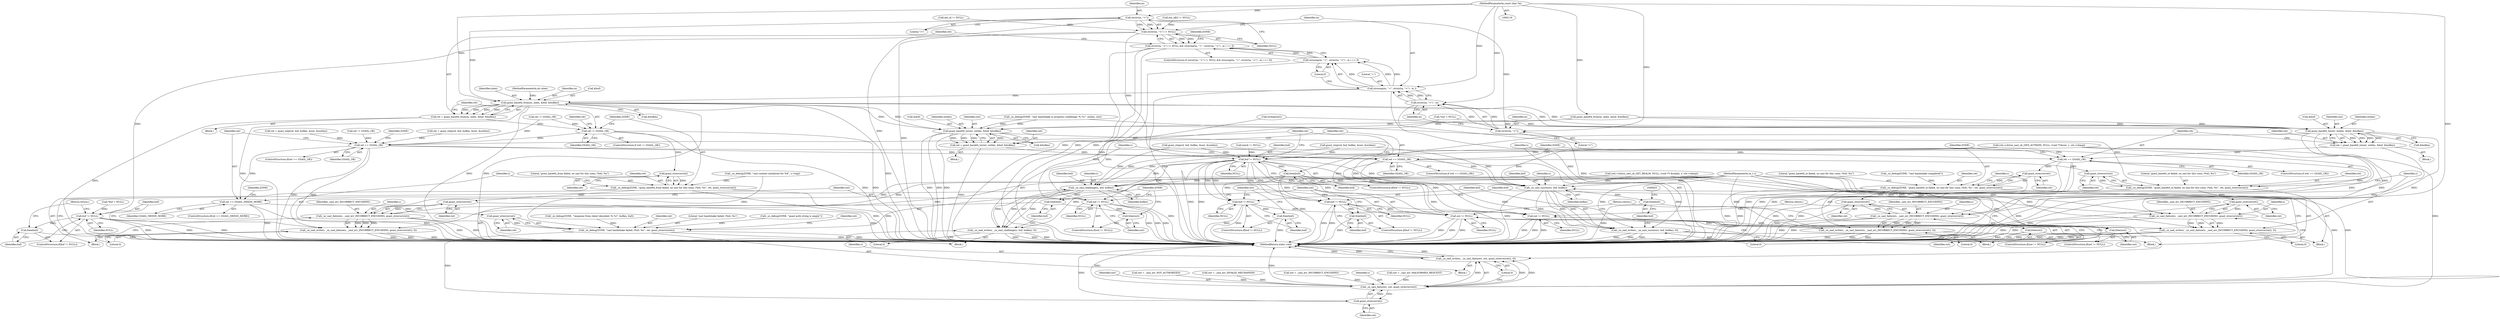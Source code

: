 digraph "0_jabberd2_8416ae54ecefa670534f27a31db71d048b9c7f16_0@API" {
"1000443" [label="(Call,strstr(in, \"<\"))"];
"1000124" [label="(MethodParameterIn,const char *in)"];
"1000442" [label="(Call,strstr(in, \"<\") != NULL)"];
"1000441" [label="(Call,strstr(in, \"<\") != NULL && strncmp(in, \"=\", strstr(in, \"<\") - in ) == 0)"];
"1000500" [label="(Call,buf != NULL)"];
"1000503" [label="(Call,free(buf))"];
"1000586" [label="(Call,buf != NULL)"];
"1000589" [label="(Call,free(buf))"];
"1000615" [label="(Call,_sx_sasl_success(s, buf, buflen))"];
"1000613" [label="(Call,_sx_nad_write(s, _sx_sasl_success(s, buf, buflen), 0))"];
"1000620" [label="(Call,free(buf))"];
"1000667" [label="(Call,buf != NULL)"];
"1000670" [label="(Call,free(buf))"];
"1000673" [label="(Call,out != NULL)"];
"1000676" [label="(Call,free(out))"];
"1000705" [label="(Call,_sx_sasl_challenge(s, buf, buflen))"];
"1000703" [label="(Call,_sx_nad_write(s, _sx_sasl_challenge(s, buf, buflen), 0))"];
"1000710" [label="(Call,free(buf))"];
"1000729" [label="(Call,buf != NULL)"];
"1000732" [label="(Call,free(buf))"];
"1000735" [label="(Call,out != NULL)"];
"1000738" [label="(Call,free(out))"];
"1000742" [label="(Call,out != NULL)"];
"1000745" [label="(Call,free(out))"];
"1000452" [label="(Call,strstr(in, \"<\"))"];
"1000451" [label="(Call,strstr(in, \"<\") - in)"];
"1000448" [label="(Call,strncmp(in, \"=\", strstr(in, \"<\") - in ))"];
"1000447" [label="(Call,strncmp(in, \"=\", strstr(in, \"<\") - in ) == 0)"];
"1000473" [label="(Call,gsasl_base64_from(in, inlen, &buf, &buflen))"];
"1000471" [label="(Call,ret = gsasl_base64_from(in, inlen, &buf, &buflen))"];
"1000481" [label="(Call,ret != GSASL_OK)"];
"1000489" [label="(Call,gsasl_strerror(ret))"];
"1000485" [label="(Call,_sx_debug(ZONE, \"gsasl_base64_from failed, no sasl for this conn; (%d): %s\", ret, gsasl_strerror(ret)))"];
"1000496" [label="(Call,gsasl_strerror(ret))"];
"1000493" [label="(Call,_sx_sasl_failure(s, _sasl_err_INCORRECT_ENCODING, gsasl_strerror(ret)))"];
"1000491" [label="(Call,_sx_nad_write(s, _sx_sasl_failure(s, _sasl_err_INCORRECT_ENCODING, gsasl_strerror(ret)), 0))"];
"1000592" [label="(Call,ret == GSASL_OK)"];
"1000609" [label="(Call,ret == GSASL_OK)"];
"1000656" [label="(Call,gsasl_strerror(ret))"];
"1000652" [label="(Call,_sx_debug(ZONE, \"gsasl_base64_to failed, no sasl for this conn; (%d): %s\", ret, gsasl_strerror(ret)))"];
"1000663" [label="(Call,gsasl_strerror(ret))"];
"1000660" [label="(Call,_sx_sasl_failure(s, _sasl_err_INCORRECT_ENCODING, gsasl_strerror(ret)))"];
"1000658" [label="(Call,_sx_nad_write(s, _sx_sasl_failure(s, _sasl_err_INCORRECT_ENCODING, gsasl_strerror(ret)), 0))"];
"1000680" [label="(Call,ret == GSASL_NEEDS_MORE)"];
"1000751" [label="(Call,gsasl_strerror(ret))"];
"1000747" [label="(Call,_sx_debug(ZONE, \"sasl handshake failed; (%d): %s\", ret, gsasl_strerror(ret)))"];
"1000789" [label="(Call,gsasl_strerror(ret))"];
"1000786" [label="(Call,_sx_sasl_failure(s, out, gsasl_strerror(ret)))"];
"1000784" [label="(Call,_sx_nad_write(s, _sx_sasl_failure(s, out, gsasl_strerror(ret)), 0))"];
"1000699" [label="(Call,ret == GSASL_OK)"];
"1000718" [label="(Call,gsasl_strerror(ret))"];
"1000714" [label="(Call,_sx_debug(ZONE, \"gsasl_base64_to failed, no sasl for this conn; (%d): %s\", ret, gsasl_strerror(ret)))"];
"1000725" [label="(Call,gsasl_strerror(ret))"];
"1000722" [label="(Call,_sx_sasl_failure(s, _sasl_err_INCORRECT_ENCODING, gsasl_strerror(ret)))"];
"1000720" [label="(Call,_sx_nad_write(s, _sx_sasl_failure(s, _sasl_err_INCORRECT_ENCODING, gsasl_strerror(ret)), 0))"];
"1000601" [label="(Call,gsasl_base64_to(out, outlen, &buf, &buflen))"];
"1000599" [label="(Call,ret = gsasl_base64_to(out, outlen, &buf, &buflen))"];
"1000691" [label="(Call,gsasl_base64_to(out, outlen, &buf, &buflen))"];
"1000689" [label="(Call,ret = gsasl_base64_to(out, outlen, &buf, &buflen))"];
"1000786" [label="(Call,_sx_sasl_failure(s, out, gsasl_strerror(ret)))"];
"1000124" [label="(MethodParameterIn,const char *in)"];
"1000748" [label="(Identifier,ZONE)"];
"1000660" [label="(Call,_sx_sasl_failure(s, _sasl_err_INCORRECT_ENCODING, gsasl_strerror(ret)))"];
"1000694" [label="(Call,&buf)"];
"1000657" [label="(Identifier,ret)"];
"1000491" [label="(Call,_sx_nad_write(s, _sx_sasl_failure(s, _sasl_err_INCORRECT_ENCODING, gsasl_strerror(ret)), 0))"];
"1000443" [label="(Call,strstr(in, \"<\"))"];
"1000668" [label="(Identifier,buf)"];
"1000651" [label="(Block,)"];
"1000727" [label="(Literal,0)"];
"1000420" [label="(Call,(ctx->cb)(sx_sasl_cb_GEN_AUTHZID, NULL, (void **)&out, s, ctx->cbarg))"];
"1000744" [label="(Identifier,NULL)"];
"1000745" [label="(Call,free(out))"];
"1000507" [label="(Identifier,ret)"];
"1000706" [label="(Identifier,s)"];
"1000597" [label="(Identifier,ZONE)"];
"1000722" [label="(Call,_sx_sasl_failure(s, _sasl_err_INCORRECT_ENCODING, gsasl_strerror(ret)))"];
"1000600" [label="(Identifier,ret)"];
"1000492" [label="(Identifier,s)"];
"1000685" [label="(Identifier,ZONE)"];
"1000458" [label="(Call,_sx_debug(ZONE, \"gsasl auth string is empty\"))"];
"1000663" [label="(Call,gsasl_strerror(ret))"];
"1000693" [label="(Identifier,outlen)"];
"1000484" [label="(Block,)"];
"1000731" [label="(Identifier,NULL)"];
"1000503" [label="(Call,free(buf))"];
"1000754" [label="(Identifier,ret)"];
"1000738" [label="(Call,free(out))"];
"1000604" [label="(Call,&buf)"];
"1000442" [label="(Call,strstr(in, \"<\") != NULL)"];
"1000704" [label="(Identifier,s)"];
"1000609" [label="(Call,ret == GSASL_OK)"];
"1000689" [label="(Call,ret = gsasl_base64_to(out, outlen, &buf, &buflen))"];
"1000615" [label="(Call,_sx_sasl_success(s, buf, buflen))"];
"1000690" [label="(Identifier,ret)"];
"1000472" [label="(Identifier,ret)"];
"1000710" [label="(Call,free(buf))"];
"1000739" [label="(Identifier,out)"];
"1000498" [label="(Literal,0)"];
"1000675" [label="(Identifier,NULL)"];
"1000676" [label="(Call,free(out))"];
"1000473" [label="(Call,gsasl_base64_from(in, inlen, &buf, &buflen))"];
"1000747" [label="(Call,_sx_debug(ZONE, \"sasl handshake failed; (%d): %s\", ret, gsasl_strerror(ret)))"];
"1000736" [label="(Identifier,out)"];
"1000497" [label="(Identifier,ret)"];
"1000456" [label="(Literal,0)"];
"1000450" [label="(Literal,\"=\")"];
"1000691" [label="(Call,gsasl_base64_to(out, outlen, &buf, &buflen))"];
"1000612" [label="(Block,)"];
"1000470" [label="(Block,)"];
"1000664" [label="(Identifier,ret)"];
"1000683" [label="(Block,)"];
"1000506" [label="(Call,ret = gsasl_step(sd, buf, buflen, &out, &outlen))"];
"1000486" [label="(Identifier,ZONE)"];
"1000743" [label="(Identifier,out)"];
"1000594" [label="(Identifier,GSASL_OK)"];
"1000751" [label="(Call,gsasl_strerror(ret))"];
"1000662" [label="(Identifier,_sasl_err_INCORRECT_ENCODING)"];
"1000700" [label="(Identifier,ret)"];
"1000570" [label="(Call,_sx_debug(ZONE, \"response from client (decoded: %.*s)\", buflen, buf))"];
"1000520" [label="(Call,gsasl_base64_from(in, inlen, &buf, &buflen))"];
"1000596" [label="(Call,_sx_debug(ZONE, \"sasl handshake completed\"))"];
"1000732" [label="(Call,free(buf))"];
"1000734" [label="(ControlStructure,if(out != NULL))"];
"1000496" [label="(Call,gsasl_strerror(ret))"];
"1000681" [label="(Identifier,ret)"];
"1000679" [label="(ControlStructure,if(ret == GSASL_NEEDS_MORE))"];
"1000752" [label="(Identifier,ret)"];
"1000669" [label="(Identifier,NULL)"];
"1000740" [label="(Return,return;)"];
"1000682" [label="(Identifier,GSASL_NEEDS_MORE)"];
"1000678" [label="(Return,return;)"];
"1000784" [label="(Call,_sx_nad_write(s, _sx_sasl_failure(s, out, gsasl_strerror(ret)), 0))"];
"1000671" [label="(Identifier,buf)"];
"1000592" [label="(Call,ret == GSASL_OK)"];
"1000480" [label="(ControlStructure,if (ret != GSASL_OK))"];
"1000788" [label="(Identifier,out)"];
"1000433" [label="(Call,strdup(out))"];
"1000726" [label="(Identifier,ret)"];
"1000140" [label="(Call,*buf = NULL)"];
"1000120" [label="(MethodParameterIn,sx_t s)"];
"1000677" [label="(Identifier,out)"];
"1000505" [label="(Return,return;)"];
"1000699" [label="(Call,ret == GSASL_OK)"];
"1000595" [label="(Block,)"];
"1000485" [label="(Call,_sx_debug(ZONE, \"gsasl_base64_from failed, no sasl for this conn; (%d): %s\", ret, gsasl_strerror(ret)))"];
"1000659" [label="(Identifier,s)"];
"1000144" [label="(Call,*out = NULL)"];
"1000500" [label="(Call,buf != NULL)"];
"1000588" [label="(Identifier,NULL)"];
"1000715" [label="(Identifier,ZONE)"];
"1000792" [label="(MethodReturn,static void)"];
"1000672" [label="(ControlStructure,if(out != NULL))"];
"1000577" [label="(Call,gsasl_step(sd, buf, buflen, &out, &outlen))"];
"1000692" [label="(Identifier,out)"];
"1000721" [label="(Identifier,s)"];
"1000741" [label="(ControlStructure,if(out != NULL))"];
"1000446" [label="(Identifier,NULL)"];
"1000733" [label="(Identifier,buf)"];
"1000742" [label="(Call,out != NULL)"];
"1000656" [label="(Call,gsasl_strerror(ret))"];
"1000713" [label="(Block,)"];
"1000396" [label="(Call,_sx_debug(ZONE, \"sasl context initialised for %d\", s->tag))"];
"1000448" [label="(Call,strncmp(in, \"=\", strstr(in, \"<\") - in ))"];
"1000474" [label="(Identifier,in)"];
"1000444" [label="(Identifier,in)"];
"1000451" [label="(Call,strstr(in, \"<\") - in)"];
"1000586" [label="(Call,buf != NULL)"];
"1000705" [label="(Call,_sx_sasl_challenge(s, buf, buflen))"];
"1000655" [label="(Identifier,ret)"];
"1000459" [label="(Identifier,ZONE)"];
"1000493" [label="(Call,_sx_sasl_failure(s, _sasl_err_INCORRECT_ENCODING, gsasl_strerror(ret)))"];
"1000737" [label="(Identifier,NULL)"];
"1000718" [label="(Call,gsasl_strerror(ret))"];
"1000452" [label="(Call,strstr(in, \"<\"))"];
"1000440" [label="(ControlStructure,if (strstr(in, \"<\") != NULL && strncmp(in, \"=\", strstr(in, \"<\") - in ) == 0))"];
"1000613" [label="(Call,_sx_nad_write(s, _sx_sasl_success(s, buf, buflen), 0))"];
"1000455" [label="(Identifier,in)"];
"1000488" [label="(Identifier,ret)"];
"1000709" [label="(Literal,0)"];
"1000476" [label="(Call,&buf)"];
"1000499" [label="(ControlStructure,if(buf != NULL))"];
"1000585" [label="(ControlStructure,if(buf != NULL))"];
"1000719" [label="(Identifier,ret)"];
"1000750" [label="(Identifier,ret)"];
"1000711" [label="(Identifier,buf)"];
"1000730" [label="(Identifier,buf)"];
"1000728" [label="(ControlStructure,if(buf != NULL))"];
"1000447" [label="(Call,strncmp(in, \"=\", strstr(in, \"<\") - in ) == 0)"];
"1000746" [label="(Identifier,out)"];
"1000441" [label="(Call,strstr(in, \"<\") != NULL && strncmp(in, \"=\", strstr(in, \"<\") - in ) == 0)"];
"1000489" [label="(Call,gsasl_strerror(ret))"];
"1000790" [label="(Identifier,ret)"];
"1000765" [label="(Call,out = _sasl_err_NOT_AUTHORIZED)"];
"1000771" [label="(Call,out = _sasl_err_INVALID_MECHANISM)"];
"1000606" [label="(Call,&buflen)"];
"1000475" [label="(Identifier,inlen)"];
"1000620" [label="(Call,free(buf))"];
"1000126" [label="(Block,)"];
"1000587" [label="(Identifier,buf)"];
"1000666" [label="(ControlStructure,if(buf != NULL))"];
"1000478" [label="(Call,&buflen)"];
"1000658" [label="(Call,_sx_nad_write(s, _sx_sasl_failure(s, _sasl_err_INCORRECT_ENCODING, gsasl_strerror(ret)), 0))"];
"1000614" [label="(Identifier,s)"];
"1000619" [label="(Literal,0)"];
"1000791" [label="(Literal,0)"];
"1000490" [label="(Identifier,ret)"];
"1000494" [label="(Identifier,s)"];
"1000667" [label="(Call,buf != NULL)"];
"1000483" [label="(Identifier,GSASL_OK)"];
"1000654" [label="(Literal,\"gsasl_base64_to failed, no sasl for this conn; (%d): %s\")"];
"1000502" [label="(Identifier,NULL)"];
"1000661" [label="(Identifier,s)"];
"1000445" [label="(Literal,\"<\")"];
"1000665" [label="(Literal,0)"];
"1000617" [label="(Identifier,buf)"];
"1000495" [label="(Identifier,_sasl_err_INCORRECT_ENCODING)"];
"1000725" [label="(Call,gsasl_strerror(ret))"];
"1000602" [label="(Identifier,out)"];
"1000471" [label="(Call,ret = gsasl_base64_from(in, inlen, &buf, &buflen))"];
"1000449" [label="(Identifier,in)"];
"1000590" [label="(Identifier,buf)"];
"1000591" [label="(ControlStructure,if(ret == GSASL_OK))"];
"1000684" [label="(Call,_sx_debug(ZONE, \"sasl handshake in progress (challenge: %.*s)\", outlen, out))"];
"1000603" [label="(Identifier,outlen)"];
"1000610" [label="(Identifier,ret)"];
"1000653" [label="(Identifier,ZONE)"];
"1000575" [label="(Call,ret = gsasl_step(sd, buf, buflen, &out, &outlen))"];
"1000599" [label="(Call,ret = gsasl_base64_to(out, outlen, &buf, &buflen))"];
"1000696" [label="(Call,&buflen)"];
"1000703" [label="(Call,_sx_nad_write(s, _sx_sasl_challenge(s, buf, buflen), 0))"];
"1000670" [label="(Call,free(buf))"];
"1000589" [label="(Call,free(buf))"];
"1000454" [label="(Literal,\"<\")"];
"1000608" [label="(ControlStructure,if (ret == GSASL_OK))"];
"1000724" [label="(Identifier,_sasl_err_INCORRECT_ENCODING)"];
"1000714" [label="(Call,_sx_debug(ZONE, \"gsasl_base64_to failed, no sasl for this conn; (%d): %s\", ret, gsasl_strerror(ret)))"];
"1000125" [label="(MethodParameterIn,int inlen)"];
"1000708" [label="(Identifier,buflen)"];
"1000785" [label="(Identifier,s)"];
"1000723" [label="(Identifier,s)"];
"1000164" [label="(Call,mech != NULL)"];
"1000776" [label="(Call,out = _sasl_err_INCORRECT_ENCODING)"];
"1000508" [label="(Call,gsasl_step(sd, buf, buflen, &out, &outlen))"];
"1000453" [label="(Identifier,in)"];
"1000707" [label="(Identifier,buf)"];
"1000618" [label="(Identifier,buflen)"];
"1000601" [label="(Call,gsasl_base64_to(out, outlen, &buf, &buflen))"];
"1000735" [label="(Call,out != NULL)"];
"1000501" [label="(Identifier,buf)"];
"1000680" [label="(Call,ret == GSASL_NEEDS_MORE)"];
"1000621" [label="(Identifier,buf)"];
"1000487" [label="(Literal,\"gsasl_base64_from failed, no sasl for this conn; (%d): %s\")"];
"1000674" [label="(Identifier,out)"];
"1000370" [label="(Call,ext_id[i] != NULL)"];
"1000593" [label="(Identifier,ret)"];
"1000611" [label="(Identifier,GSASL_OK)"];
"1000787" [label="(Identifier,s)"];
"1000781" [label="(Call,out = _sasl_err_MALFORMED_REQUEST)"];
"1000716" [label="(Literal,\"gsasl_base64_to failed, no sasl for this conn; (%d): %s\")"];
"1000356" [label="(Call,ext_id != NULL)"];
"1000616" [label="(Identifier,s)"];
"1000528" [label="(Call,ret != GSASL_OK)"];
"1000221" [label="(Call,(ctx->cb)(sx_sasl_cb_GET_REALM, NULL, (void **) &realm, s, ctx->cbarg))"];
"1000749" [label="(Literal,\"sasl handshake failed; (%d): %s\")"];
"1000717" [label="(Identifier,ret)"];
"1000482" [label="(Identifier,ret)"];
"1000698" [label="(ControlStructure,if (ret == GSASL_OK))"];
"1000789" [label="(Call,gsasl_strerror(ret))"];
"1000504" [label="(Identifier,buf)"];
"1000702" [label="(Block,)"];
"1000701" [label="(Identifier,GSASL_OK)"];
"1000720" [label="(Call,_sx_nad_write(s, _sx_sasl_failure(s, _sasl_err_INCORRECT_ENCODING, gsasl_strerror(ret)), 0))"];
"1000673" [label="(Call,out != NULL)"];
"1000202" [label="(Call,ret != GSASL_OK)"];
"1000481" [label="(Call,ret != GSASL_OK)"];
"1000652" [label="(Call,_sx_debug(ZONE, \"gsasl_base64_to failed, no sasl for this conn; (%d): %s\", ret, gsasl_strerror(ret)))"];
"1000729" [label="(Call,buf != NULL)"];
"1000443" -> "1000442"  [label="AST: "];
"1000443" -> "1000445"  [label="CFG: "];
"1000444" -> "1000443"  [label="AST: "];
"1000445" -> "1000443"  [label="AST: "];
"1000446" -> "1000443"  [label="CFG: "];
"1000443" -> "1000792"  [label="DDG: "];
"1000443" -> "1000442"  [label="DDG: "];
"1000443" -> "1000442"  [label="DDG: "];
"1000124" -> "1000443"  [label="DDG: "];
"1000443" -> "1000452"  [label="DDG: "];
"1000443" -> "1000473"  [label="DDG: "];
"1000124" -> "1000119"  [label="AST: "];
"1000124" -> "1000792"  [label="DDG: "];
"1000124" -> "1000448"  [label="DDG: "];
"1000124" -> "1000452"  [label="DDG: "];
"1000124" -> "1000451"  [label="DDG: "];
"1000124" -> "1000473"  [label="DDG: "];
"1000124" -> "1000520"  [label="DDG: "];
"1000442" -> "1000441"  [label="AST: "];
"1000442" -> "1000446"  [label="CFG: "];
"1000446" -> "1000442"  [label="AST: "];
"1000449" -> "1000442"  [label="CFG: "];
"1000441" -> "1000442"  [label="CFG: "];
"1000442" -> "1000792"  [label="DDG: "];
"1000442" -> "1000441"  [label="DDG: "];
"1000442" -> "1000441"  [label="DDG: "];
"1000356" -> "1000442"  [label="DDG: "];
"1000370" -> "1000442"  [label="DDG: "];
"1000442" -> "1000500"  [label="DDG: "];
"1000442" -> "1000586"  [label="DDG: "];
"1000441" -> "1000440"  [label="AST: "];
"1000441" -> "1000447"  [label="CFG: "];
"1000447" -> "1000441"  [label="AST: "];
"1000459" -> "1000441"  [label="CFG: "];
"1000472" -> "1000441"  [label="CFG: "];
"1000441" -> "1000792"  [label="DDG: "];
"1000441" -> "1000792"  [label="DDG: "];
"1000441" -> "1000792"  [label="DDG: "];
"1000447" -> "1000441"  [label="DDG: "];
"1000447" -> "1000441"  [label="DDG: "];
"1000500" -> "1000499"  [label="AST: "];
"1000500" -> "1000502"  [label="CFG: "];
"1000501" -> "1000500"  [label="AST: "];
"1000502" -> "1000500"  [label="AST: "];
"1000504" -> "1000500"  [label="CFG: "];
"1000505" -> "1000500"  [label="CFG: "];
"1000500" -> "1000792"  [label="DDG: "];
"1000500" -> "1000792"  [label="DDG: "];
"1000500" -> "1000792"  [label="DDG: "];
"1000140" -> "1000500"  [label="DDG: "];
"1000500" -> "1000503"  [label="DDG: "];
"1000503" -> "1000499"  [label="AST: "];
"1000503" -> "1000504"  [label="CFG: "];
"1000504" -> "1000503"  [label="AST: "];
"1000505" -> "1000503"  [label="CFG: "];
"1000503" -> "1000792"  [label="DDG: "];
"1000586" -> "1000585"  [label="AST: "];
"1000586" -> "1000588"  [label="CFG: "];
"1000587" -> "1000586"  [label="AST: "];
"1000588" -> "1000586"  [label="AST: "];
"1000590" -> "1000586"  [label="CFG: "];
"1000593" -> "1000586"  [label="CFG: "];
"1000586" -> "1000792"  [label="DDG: "];
"1000586" -> "1000792"  [label="DDG: "];
"1000577" -> "1000586"  [label="DDG: "];
"1000508" -> "1000586"  [label="DDG: "];
"1000164" -> "1000586"  [label="DDG: "];
"1000420" -> "1000586"  [label="DDG: "];
"1000586" -> "1000589"  [label="DDG: "];
"1000586" -> "1000615"  [label="DDG: "];
"1000586" -> "1000667"  [label="DDG: "];
"1000586" -> "1000667"  [label="DDG: "];
"1000586" -> "1000673"  [label="DDG: "];
"1000586" -> "1000705"  [label="DDG: "];
"1000586" -> "1000729"  [label="DDG: "];
"1000586" -> "1000729"  [label="DDG: "];
"1000586" -> "1000735"  [label="DDG: "];
"1000586" -> "1000742"  [label="DDG: "];
"1000589" -> "1000585"  [label="AST: "];
"1000589" -> "1000590"  [label="CFG: "];
"1000590" -> "1000589"  [label="AST: "];
"1000593" -> "1000589"  [label="CFG: "];
"1000589" -> "1000792"  [label="DDG: "];
"1000589" -> "1000615"  [label="DDG: "];
"1000589" -> "1000667"  [label="DDG: "];
"1000589" -> "1000705"  [label="DDG: "];
"1000589" -> "1000729"  [label="DDG: "];
"1000615" -> "1000613"  [label="AST: "];
"1000615" -> "1000618"  [label="CFG: "];
"1000616" -> "1000615"  [label="AST: "];
"1000617" -> "1000615"  [label="AST: "];
"1000618" -> "1000615"  [label="AST: "];
"1000619" -> "1000615"  [label="CFG: "];
"1000615" -> "1000792"  [label="DDG: "];
"1000615" -> "1000613"  [label="DDG: "];
"1000615" -> "1000613"  [label="DDG: "];
"1000615" -> "1000613"  [label="DDG: "];
"1000420" -> "1000615"  [label="DDG: "];
"1000120" -> "1000615"  [label="DDG: "];
"1000221" -> "1000615"  [label="DDG: "];
"1000577" -> "1000615"  [label="DDG: "];
"1000508" -> "1000615"  [label="DDG: "];
"1000615" -> "1000620"  [label="DDG: "];
"1000613" -> "1000612"  [label="AST: "];
"1000613" -> "1000619"  [label="CFG: "];
"1000614" -> "1000613"  [label="AST: "];
"1000619" -> "1000613"  [label="AST: "];
"1000621" -> "1000613"  [label="CFG: "];
"1000613" -> "1000792"  [label="DDG: "];
"1000613" -> "1000792"  [label="DDG: "];
"1000613" -> "1000792"  [label="DDG: "];
"1000120" -> "1000613"  [label="DDG: "];
"1000620" -> "1000612"  [label="AST: "];
"1000620" -> "1000621"  [label="CFG: "];
"1000621" -> "1000620"  [label="AST: "];
"1000625" -> "1000620"  [label="CFG: "];
"1000620" -> "1000792"  [label="DDG: "];
"1000667" -> "1000666"  [label="AST: "];
"1000667" -> "1000669"  [label="CFG: "];
"1000668" -> "1000667"  [label="AST: "];
"1000669" -> "1000667"  [label="AST: "];
"1000671" -> "1000667"  [label="CFG: "];
"1000674" -> "1000667"  [label="CFG: "];
"1000667" -> "1000792"  [label="DDG: "];
"1000667" -> "1000792"  [label="DDG: "];
"1000667" -> "1000670"  [label="DDG: "];
"1000667" -> "1000673"  [label="DDG: "];
"1000670" -> "1000666"  [label="AST: "];
"1000670" -> "1000671"  [label="CFG: "];
"1000671" -> "1000670"  [label="AST: "];
"1000674" -> "1000670"  [label="CFG: "];
"1000670" -> "1000792"  [label="DDG: "];
"1000673" -> "1000672"  [label="AST: "];
"1000673" -> "1000675"  [label="CFG: "];
"1000674" -> "1000673"  [label="AST: "];
"1000675" -> "1000673"  [label="AST: "];
"1000677" -> "1000673"  [label="CFG: "];
"1000678" -> "1000673"  [label="CFG: "];
"1000673" -> "1000792"  [label="DDG: "];
"1000673" -> "1000792"  [label="DDG: "];
"1000673" -> "1000792"  [label="DDG: "];
"1000601" -> "1000673"  [label="DDG: "];
"1000673" -> "1000676"  [label="DDG: "];
"1000676" -> "1000672"  [label="AST: "];
"1000676" -> "1000677"  [label="CFG: "];
"1000677" -> "1000676"  [label="AST: "];
"1000678" -> "1000676"  [label="CFG: "];
"1000676" -> "1000792"  [label="DDG: "];
"1000705" -> "1000703"  [label="AST: "];
"1000705" -> "1000708"  [label="CFG: "];
"1000706" -> "1000705"  [label="AST: "];
"1000707" -> "1000705"  [label="AST: "];
"1000708" -> "1000705"  [label="AST: "];
"1000709" -> "1000705"  [label="CFG: "];
"1000705" -> "1000792"  [label="DDG: "];
"1000705" -> "1000703"  [label="DDG: "];
"1000705" -> "1000703"  [label="DDG: "];
"1000705" -> "1000703"  [label="DDG: "];
"1000420" -> "1000705"  [label="DDG: "];
"1000120" -> "1000705"  [label="DDG: "];
"1000221" -> "1000705"  [label="DDG: "];
"1000577" -> "1000705"  [label="DDG: "];
"1000508" -> "1000705"  [label="DDG: "];
"1000705" -> "1000710"  [label="DDG: "];
"1000703" -> "1000702"  [label="AST: "];
"1000703" -> "1000709"  [label="CFG: "];
"1000704" -> "1000703"  [label="AST: "];
"1000709" -> "1000703"  [label="AST: "];
"1000711" -> "1000703"  [label="CFG: "];
"1000703" -> "1000792"  [label="DDG: "];
"1000703" -> "1000792"  [label="DDG: "];
"1000703" -> "1000792"  [label="DDG: "];
"1000120" -> "1000703"  [label="DDG: "];
"1000710" -> "1000702"  [label="AST: "];
"1000710" -> "1000711"  [label="CFG: "];
"1000711" -> "1000710"  [label="AST: "];
"1000736" -> "1000710"  [label="CFG: "];
"1000710" -> "1000792"  [label="DDG: "];
"1000729" -> "1000728"  [label="AST: "];
"1000729" -> "1000731"  [label="CFG: "];
"1000730" -> "1000729"  [label="AST: "];
"1000731" -> "1000729"  [label="AST: "];
"1000733" -> "1000729"  [label="CFG: "];
"1000736" -> "1000729"  [label="CFG: "];
"1000729" -> "1000792"  [label="DDG: "];
"1000729" -> "1000792"  [label="DDG: "];
"1000729" -> "1000732"  [label="DDG: "];
"1000729" -> "1000735"  [label="DDG: "];
"1000732" -> "1000728"  [label="AST: "];
"1000732" -> "1000733"  [label="CFG: "];
"1000733" -> "1000732"  [label="AST: "];
"1000736" -> "1000732"  [label="CFG: "];
"1000732" -> "1000792"  [label="DDG: "];
"1000735" -> "1000734"  [label="AST: "];
"1000735" -> "1000737"  [label="CFG: "];
"1000736" -> "1000735"  [label="AST: "];
"1000737" -> "1000735"  [label="AST: "];
"1000739" -> "1000735"  [label="CFG: "];
"1000740" -> "1000735"  [label="CFG: "];
"1000735" -> "1000792"  [label="DDG: "];
"1000735" -> "1000792"  [label="DDG: "];
"1000735" -> "1000792"  [label="DDG: "];
"1000691" -> "1000735"  [label="DDG: "];
"1000735" -> "1000738"  [label="DDG: "];
"1000738" -> "1000734"  [label="AST: "];
"1000738" -> "1000739"  [label="CFG: "];
"1000739" -> "1000738"  [label="AST: "];
"1000740" -> "1000738"  [label="CFG: "];
"1000738" -> "1000792"  [label="DDG: "];
"1000742" -> "1000741"  [label="AST: "];
"1000742" -> "1000744"  [label="CFG: "];
"1000743" -> "1000742"  [label="AST: "];
"1000744" -> "1000742"  [label="AST: "];
"1000746" -> "1000742"  [label="CFG: "];
"1000748" -> "1000742"  [label="CFG: "];
"1000742" -> "1000792"  [label="DDG: "];
"1000742" -> "1000792"  [label="DDG: "];
"1000433" -> "1000742"  [label="DDG: "];
"1000144" -> "1000742"  [label="DDG: "];
"1000742" -> "1000745"  [label="DDG: "];
"1000745" -> "1000741"  [label="AST: "];
"1000745" -> "1000746"  [label="CFG: "];
"1000746" -> "1000745"  [label="AST: "];
"1000748" -> "1000745"  [label="CFG: "];
"1000452" -> "1000451"  [label="AST: "];
"1000452" -> "1000454"  [label="CFG: "];
"1000453" -> "1000452"  [label="AST: "];
"1000454" -> "1000452"  [label="AST: "];
"1000455" -> "1000452"  [label="CFG: "];
"1000452" -> "1000451"  [label="DDG: "];
"1000452" -> "1000451"  [label="DDG: "];
"1000451" -> "1000448"  [label="AST: "];
"1000451" -> "1000455"  [label="CFG: "];
"1000455" -> "1000451"  [label="AST: "];
"1000448" -> "1000451"  [label="CFG: "];
"1000451" -> "1000792"  [label="DDG: "];
"1000451" -> "1000448"  [label="DDG: "];
"1000451" -> "1000448"  [label="DDG: "];
"1000448" -> "1000447"  [label="AST: "];
"1000449" -> "1000448"  [label="AST: "];
"1000450" -> "1000448"  [label="AST: "];
"1000456" -> "1000448"  [label="CFG: "];
"1000448" -> "1000792"  [label="DDG: "];
"1000448" -> "1000792"  [label="DDG: "];
"1000448" -> "1000447"  [label="DDG: "];
"1000448" -> "1000447"  [label="DDG: "];
"1000448" -> "1000447"  [label="DDG: "];
"1000448" -> "1000473"  [label="DDG: "];
"1000447" -> "1000456"  [label="CFG: "];
"1000456" -> "1000447"  [label="AST: "];
"1000447" -> "1000792"  [label="DDG: "];
"1000473" -> "1000471"  [label="AST: "];
"1000473" -> "1000478"  [label="CFG: "];
"1000474" -> "1000473"  [label="AST: "];
"1000475" -> "1000473"  [label="AST: "];
"1000476" -> "1000473"  [label="AST: "];
"1000478" -> "1000473"  [label="AST: "];
"1000471" -> "1000473"  [label="CFG: "];
"1000473" -> "1000792"  [label="DDG: "];
"1000473" -> "1000792"  [label="DDG: "];
"1000473" -> "1000792"  [label="DDG: "];
"1000473" -> "1000792"  [label="DDG: "];
"1000473" -> "1000471"  [label="DDG: "];
"1000473" -> "1000471"  [label="DDG: "];
"1000473" -> "1000471"  [label="DDG: "];
"1000473" -> "1000471"  [label="DDG: "];
"1000125" -> "1000473"  [label="DDG: "];
"1000473" -> "1000601"  [label="DDG: "];
"1000473" -> "1000601"  [label="DDG: "];
"1000473" -> "1000691"  [label="DDG: "];
"1000473" -> "1000691"  [label="DDG: "];
"1000471" -> "1000470"  [label="AST: "];
"1000472" -> "1000471"  [label="AST: "];
"1000482" -> "1000471"  [label="CFG: "];
"1000471" -> "1000792"  [label="DDG: "];
"1000471" -> "1000481"  [label="DDG: "];
"1000481" -> "1000480"  [label="AST: "];
"1000481" -> "1000483"  [label="CFG: "];
"1000482" -> "1000481"  [label="AST: "];
"1000483" -> "1000481"  [label="AST: "];
"1000486" -> "1000481"  [label="CFG: "];
"1000507" -> "1000481"  [label="CFG: "];
"1000481" -> "1000792"  [label="DDG: "];
"1000481" -> "1000792"  [label="DDG: "];
"1000202" -> "1000481"  [label="DDG: "];
"1000481" -> "1000489"  [label="DDG: "];
"1000481" -> "1000592"  [label="DDG: "];
"1000489" -> "1000485"  [label="AST: "];
"1000489" -> "1000490"  [label="CFG: "];
"1000490" -> "1000489"  [label="AST: "];
"1000485" -> "1000489"  [label="CFG: "];
"1000489" -> "1000485"  [label="DDG: "];
"1000485" -> "1000484"  [label="AST: "];
"1000486" -> "1000485"  [label="AST: "];
"1000487" -> "1000485"  [label="AST: "];
"1000488" -> "1000485"  [label="AST: "];
"1000492" -> "1000485"  [label="CFG: "];
"1000485" -> "1000792"  [label="DDG: "];
"1000485" -> "1000792"  [label="DDG: "];
"1000396" -> "1000485"  [label="DDG: "];
"1000485" -> "1000496"  [label="DDG: "];
"1000496" -> "1000493"  [label="AST: "];
"1000496" -> "1000497"  [label="CFG: "];
"1000497" -> "1000496"  [label="AST: "];
"1000493" -> "1000496"  [label="CFG: "];
"1000496" -> "1000792"  [label="DDG: "];
"1000496" -> "1000493"  [label="DDG: "];
"1000493" -> "1000491"  [label="AST: "];
"1000494" -> "1000493"  [label="AST: "];
"1000495" -> "1000493"  [label="AST: "];
"1000498" -> "1000493"  [label="CFG: "];
"1000493" -> "1000792"  [label="DDG: "];
"1000493" -> "1000792"  [label="DDG: "];
"1000493" -> "1000491"  [label="DDG: "];
"1000493" -> "1000491"  [label="DDG: "];
"1000493" -> "1000491"  [label="DDG: "];
"1000120" -> "1000493"  [label="DDG: "];
"1000221" -> "1000493"  [label="DDG: "];
"1000491" -> "1000484"  [label="AST: "];
"1000491" -> "1000498"  [label="CFG: "];
"1000492" -> "1000491"  [label="AST: "];
"1000498" -> "1000491"  [label="AST: "];
"1000501" -> "1000491"  [label="CFG: "];
"1000491" -> "1000792"  [label="DDG: "];
"1000491" -> "1000792"  [label="DDG: "];
"1000491" -> "1000792"  [label="DDG: "];
"1000120" -> "1000491"  [label="DDG: "];
"1000592" -> "1000591"  [label="AST: "];
"1000592" -> "1000594"  [label="CFG: "];
"1000593" -> "1000592"  [label="AST: "];
"1000594" -> "1000592"  [label="AST: "];
"1000597" -> "1000592"  [label="CFG: "];
"1000681" -> "1000592"  [label="CFG: "];
"1000592" -> "1000792"  [label="DDG: "];
"1000592" -> "1000792"  [label="DDG: "];
"1000506" -> "1000592"  [label="DDG: "];
"1000575" -> "1000592"  [label="DDG: "];
"1000528" -> "1000592"  [label="DDG: "];
"1000202" -> "1000592"  [label="DDG: "];
"1000592" -> "1000609"  [label="DDG: "];
"1000592" -> "1000680"  [label="DDG: "];
"1000592" -> "1000699"  [label="DDG: "];
"1000609" -> "1000608"  [label="AST: "];
"1000609" -> "1000611"  [label="CFG: "];
"1000610" -> "1000609"  [label="AST: "];
"1000611" -> "1000609"  [label="AST: "];
"1000614" -> "1000609"  [label="CFG: "];
"1000653" -> "1000609"  [label="CFG: "];
"1000609" -> "1000792"  [label="DDG: "];
"1000609" -> "1000792"  [label="DDG: "];
"1000609" -> "1000792"  [label="DDG: "];
"1000599" -> "1000609"  [label="DDG: "];
"1000609" -> "1000656"  [label="DDG: "];
"1000656" -> "1000652"  [label="AST: "];
"1000656" -> "1000657"  [label="CFG: "];
"1000657" -> "1000656"  [label="AST: "];
"1000652" -> "1000656"  [label="CFG: "];
"1000656" -> "1000652"  [label="DDG: "];
"1000652" -> "1000651"  [label="AST: "];
"1000653" -> "1000652"  [label="AST: "];
"1000654" -> "1000652"  [label="AST: "];
"1000655" -> "1000652"  [label="AST: "];
"1000659" -> "1000652"  [label="CFG: "];
"1000652" -> "1000792"  [label="DDG: "];
"1000652" -> "1000792"  [label="DDG: "];
"1000596" -> "1000652"  [label="DDG: "];
"1000652" -> "1000663"  [label="DDG: "];
"1000663" -> "1000660"  [label="AST: "];
"1000663" -> "1000664"  [label="CFG: "];
"1000664" -> "1000663"  [label="AST: "];
"1000660" -> "1000663"  [label="CFG: "];
"1000663" -> "1000792"  [label="DDG: "];
"1000663" -> "1000660"  [label="DDG: "];
"1000660" -> "1000658"  [label="AST: "];
"1000661" -> "1000660"  [label="AST: "];
"1000662" -> "1000660"  [label="AST: "];
"1000665" -> "1000660"  [label="CFG: "];
"1000660" -> "1000792"  [label="DDG: "];
"1000660" -> "1000792"  [label="DDG: "];
"1000660" -> "1000658"  [label="DDG: "];
"1000660" -> "1000658"  [label="DDG: "];
"1000660" -> "1000658"  [label="DDG: "];
"1000420" -> "1000660"  [label="DDG: "];
"1000120" -> "1000660"  [label="DDG: "];
"1000221" -> "1000660"  [label="DDG: "];
"1000658" -> "1000651"  [label="AST: "];
"1000658" -> "1000665"  [label="CFG: "];
"1000659" -> "1000658"  [label="AST: "];
"1000665" -> "1000658"  [label="AST: "];
"1000668" -> "1000658"  [label="CFG: "];
"1000658" -> "1000792"  [label="DDG: "];
"1000658" -> "1000792"  [label="DDG: "];
"1000658" -> "1000792"  [label="DDG: "];
"1000120" -> "1000658"  [label="DDG: "];
"1000680" -> "1000679"  [label="AST: "];
"1000680" -> "1000682"  [label="CFG: "];
"1000681" -> "1000680"  [label="AST: "];
"1000682" -> "1000680"  [label="AST: "];
"1000685" -> "1000680"  [label="CFG: "];
"1000743" -> "1000680"  [label="CFG: "];
"1000680" -> "1000792"  [label="DDG: "];
"1000680" -> "1000792"  [label="DDG: "];
"1000680" -> "1000751"  [label="DDG: "];
"1000751" -> "1000747"  [label="AST: "];
"1000751" -> "1000752"  [label="CFG: "];
"1000752" -> "1000751"  [label="AST: "];
"1000747" -> "1000751"  [label="CFG: "];
"1000751" -> "1000747"  [label="DDG: "];
"1000747" -> "1000126"  [label="AST: "];
"1000748" -> "1000747"  [label="AST: "];
"1000749" -> "1000747"  [label="AST: "];
"1000750" -> "1000747"  [label="AST: "];
"1000754" -> "1000747"  [label="CFG: "];
"1000747" -> "1000792"  [label="DDG: "];
"1000747" -> "1000792"  [label="DDG: "];
"1000396" -> "1000747"  [label="DDG: "];
"1000570" -> "1000747"  [label="DDG: "];
"1000458" -> "1000747"  [label="DDG: "];
"1000747" -> "1000789"  [label="DDG: "];
"1000789" -> "1000786"  [label="AST: "];
"1000789" -> "1000790"  [label="CFG: "];
"1000790" -> "1000789"  [label="AST: "];
"1000786" -> "1000789"  [label="CFG: "];
"1000789" -> "1000792"  [label="DDG: "];
"1000789" -> "1000786"  [label="DDG: "];
"1000786" -> "1000784"  [label="AST: "];
"1000787" -> "1000786"  [label="AST: "];
"1000788" -> "1000786"  [label="AST: "];
"1000791" -> "1000786"  [label="CFG: "];
"1000786" -> "1000792"  [label="DDG: "];
"1000786" -> "1000792"  [label="DDG: "];
"1000786" -> "1000784"  [label="DDG: "];
"1000786" -> "1000784"  [label="DDG: "];
"1000786" -> "1000784"  [label="DDG: "];
"1000420" -> "1000786"  [label="DDG: "];
"1000120" -> "1000786"  [label="DDG: "];
"1000221" -> "1000786"  [label="DDG: "];
"1000781" -> "1000786"  [label="DDG: "];
"1000776" -> "1000786"  [label="DDG: "];
"1000765" -> "1000786"  [label="DDG: "];
"1000771" -> "1000786"  [label="DDG: "];
"1000784" -> "1000126"  [label="AST: "];
"1000784" -> "1000791"  [label="CFG: "];
"1000785" -> "1000784"  [label="AST: "];
"1000791" -> "1000784"  [label="AST: "];
"1000792" -> "1000784"  [label="CFG: "];
"1000784" -> "1000792"  [label="DDG: "];
"1000784" -> "1000792"  [label="DDG: "];
"1000784" -> "1000792"  [label="DDG: "];
"1000120" -> "1000784"  [label="DDG: "];
"1000699" -> "1000698"  [label="AST: "];
"1000699" -> "1000701"  [label="CFG: "];
"1000700" -> "1000699"  [label="AST: "];
"1000701" -> "1000699"  [label="AST: "];
"1000704" -> "1000699"  [label="CFG: "];
"1000715" -> "1000699"  [label="CFG: "];
"1000699" -> "1000792"  [label="DDG: "];
"1000699" -> "1000792"  [label="DDG: "];
"1000699" -> "1000792"  [label="DDG: "];
"1000689" -> "1000699"  [label="DDG: "];
"1000699" -> "1000718"  [label="DDG: "];
"1000718" -> "1000714"  [label="AST: "];
"1000718" -> "1000719"  [label="CFG: "];
"1000719" -> "1000718"  [label="AST: "];
"1000714" -> "1000718"  [label="CFG: "];
"1000718" -> "1000714"  [label="DDG: "];
"1000714" -> "1000713"  [label="AST: "];
"1000715" -> "1000714"  [label="AST: "];
"1000716" -> "1000714"  [label="AST: "];
"1000717" -> "1000714"  [label="AST: "];
"1000721" -> "1000714"  [label="CFG: "];
"1000714" -> "1000792"  [label="DDG: "];
"1000714" -> "1000792"  [label="DDG: "];
"1000684" -> "1000714"  [label="DDG: "];
"1000714" -> "1000725"  [label="DDG: "];
"1000725" -> "1000722"  [label="AST: "];
"1000725" -> "1000726"  [label="CFG: "];
"1000726" -> "1000725"  [label="AST: "];
"1000722" -> "1000725"  [label="CFG: "];
"1000725" -> "1000792"  [label="DDG: "];
"1000725" -> "1000722"  [label="DDG: "];
"1000722" -> "1000720"  [label="AST: "];
"1000723" -> "1000722"  [label="AST: "];
"1000724" -> "1000722"  [label="AST: "];
"1000727" -> "1000722"  [label="CFG: "];
"1000722" -> "1000792"  [label="DDG: "];
"1000722" -> "1000792"  [label="DDG: "];
"1000722" -> "1000720"  [label="DDG: "];
"1000722" -> "1000720"  [label="DDG: "];
"1000722" -> "1000720"  [label="DDG: "];
"1000420" -> "1000722"  [label="DDG: "];
"1000120" -> "1000722"  [label="DDG: "];
"1000221" -> "1000722"  [label="DDG: "];
"1000720" -> "1000713"  [label="AST: "];
"1000720" -> "1000727"  [label="CFG: "];
"1000721" -> "1000720"  [label="AST: "];
"1000727" -> "1000720"  [label="AST: "];
"1000730" -> "1000720"  [label="CFG: "];
"1000720" -> "1000792"  [label="DDG: "];
"1000720" -> "1000792"  [label="DDG: "];
"1000720" -> "1000792"  [label="DDG: "];
"1000120" -> "1000720"  [label="DDG: "];
"1000601" -> "1000599"  [label="AST: "];
"1000601" -> "1000606"  [label="CFG: "];
"1000602" -> "1000601"  [label="AST: "];
"1000603" -> "1000601"  [label="AST: "];
"1000604" -> "1000601"  [label="AST: "];
"1000606" -> "1000601"  [label="AST: "];
"1000599" -> "1000601"  [label="CFG: "];
"1000601" -> "1000792"  [label="DDG: "];
"1000601" -> "1000792"  [label="DDG: "];
"1000601" -> "1000792"  [label="DDG: "];
"1000601" -> "1000599"  [label="DDG: "];
"1000601" -> "1000599"  [label="DDG: "];
"1000601" -> "1000599"  [label="DDG: "];
"1000601" -> "1000599"  [label="DDG: "];
"1000433" -> "1000601"  [label="DDG: "];
"1000144" -> "1000601"  [label="DDG: "];
"1000520" -> "1000601"  [label="DDG: "];
"1000520" -> "1000601"  [label="DDG: "];
"1000599" -> "1000595"  [label="AST: "];
"1000600" -> "1000599"  [label="AST: "];
"1000610" -> "1000599"  [label="CFG: "];
"1000599" -> "1000792"  [label="DDG: "];
"1000691" -> "1000689"  [label="AST: "];
"1000691" -> "1000696"  [label="CFG: "];
"1000692" -> "1000691"  [label="AST: "];
"1000693" -> "1000691"  [label="AST: "];
"1000694" -> "1000691"  [label="AST: "];
"1000696" -> "1000691"  [label="AST: "];
"1000689" -> "1000691"  [label="CFG: "];
"1000691" -> "1000792"  [label="DDG: "];
"1000691" -> "1000792"  [label="DDG: "];
"1000691" -> "1000792"  [label="DDG: "];
"1000691" -> "1000689"  [label="DDG: "];
"1000691" -> "1000689"  [label="DDG: "];
"1000691" -> "1000689"  [label="DDG: "];
"1000691" -> "1000689"  [label="DDG: "];
"1000684" -> "1000691"  [label="DDG: "];
"1000684" -> "1000691"  [label="DDG: "];
"1000520" -> "1000691"  [label="DDG: "];
"1000520" -> "1000691"  [label="DDG: "];
"1000689" -> "1000683"  [label="AST: "];
"1000690" -> "1000689"  [label="AST: "];
"1000700" -> "1000689"  [label="CFG: "];
"1000689" -> "1000792"  [label="DDG: "];
}
